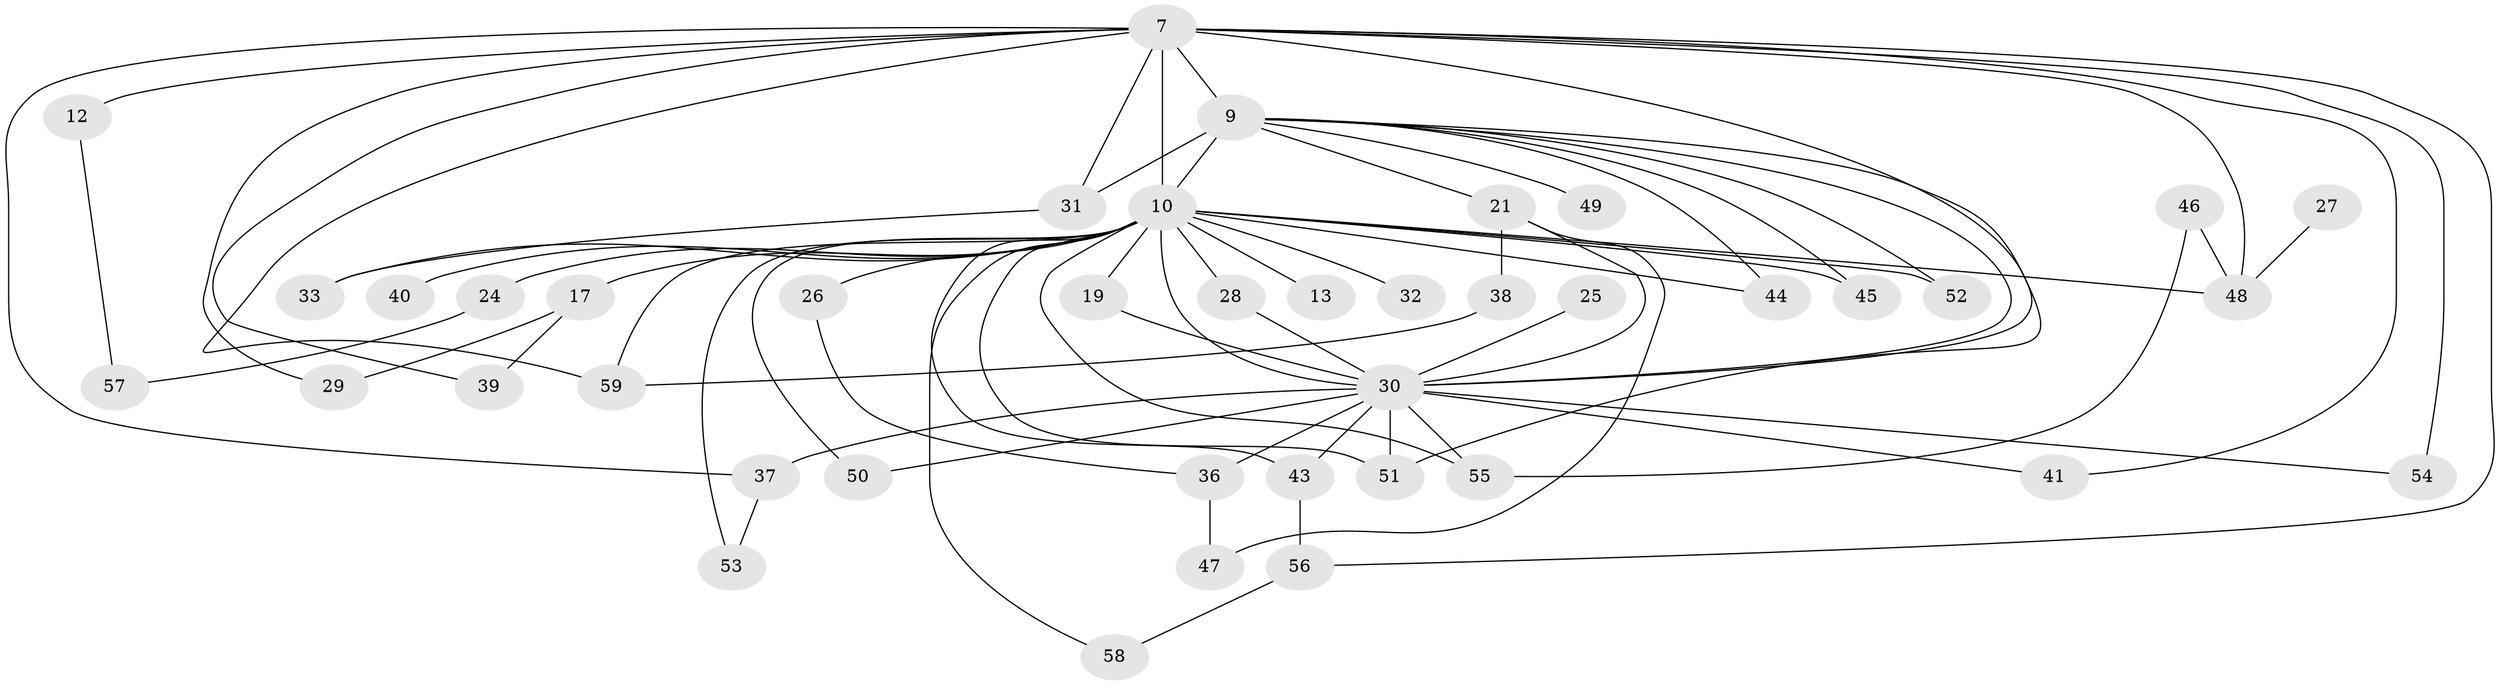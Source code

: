 // original degree distribution, {20: 0.01694915254237288, 19: 0.01694915254237288, 16: 0.05084745762711865, 17: 0.01694915254237288, 13: 0.03389830508474576, 15: 0.03389830508474576, 3: 0.23728813559322035, 2: 0.5084745762711864, 5: 0.01694915254237288, 7: 0.01694915254237288, 4: 0.05084745762711865}
// Generated by graph-tools (version 1.1) at 2025/46/03/04/25 21:46:55]
// undirected, 41 vertices, 71 edges
graph export_dot {
graph [start="1"]
  node [color=gray90,style=filled];
  7 [super="+3"];
  9 [super="+5"];
  10 [super="+8+4"];
  12;
  13;
  17 [super="+14"];
  19;
  21;
  24 [super="+20"];
  25 [super="+18"];
  26;
  27;
  28;
  29;
  30 [super="+22+6"];
  31;
  32;
  33;
  36;
  37;
  38;
  39;
  40;
  41;
  43 [super="+11"];
  44;
  45;
  46;
  47;
  48 [super="+15+42"];
  49;
  50;
  51 [super="+23"];
  52;
  53;
  54 [super="+35"];
  55 [super="+34"];
  56;
  57;
  58;
  59 [super="+16"];
  7 -- 9 [weight=4];
  7 -- 10 [weight=8];
  7 -- 12 [weight=2];
  7 -- 37;
  7 -- 39;
  7 -- 41;
  7 -- 54 [weight=2];
  7 -- 59 [weight=2];
  7 -- 56;
  7 -- 29;
  7 -- 31;
  7 -- 48;
  7 -- 30 [weight=5];
  9 -- 10 [weight=8];
  9 -- 21;
  9 -- 31;
  9 -- 44;
  9 -- 45;
  9 -- 49;
  9 -- 52;
  9 -- 30 [weight=4];
  9 -- 51;
  10 -- 40 [weight=2];
  10 -- 50;
  10 -- 53;
  10 -- 32 [weight=2];
  10 -- 44;
  10 -- 45;
  10 -- 58;
  10 -- 24 [weight=3];
  10 -- 59;
  10 -- 43;
  10 -- 13;
  10 -- 17 [weight=3];
  10 -- 19;
  10 -- 26 [weight=2];
  10 -- 28;
  10 -- 30 [weight=9];
  10 -- 33;
  10 -- 48 [weight=3];
  10 -- 51;
  10 -- 52;
  10 -- 55;
  12 -- 57;
  17 -- 29;
  17 -- 39;
  19 -- 30;
  21 -- 38;
  21 -- 47;
  21 -- 30;
  24 -- 57;
  25 -- 30 [weight=2];
  26 -- 36;
  27 -- 48;
  28 -- 30;
  30 -- 36;
  30 -- 37;
  30 -- 41;
  30 -- 43 [weight=2];
  30 -- 50;
  30 -- 54;
  30 -- 55 [weight=2];
  30 -- 51;
  31 -- 33;
  36 -- 47;
  37 -- 53;
  38 -- 59;
  43 -- 56;
  46 -- 55;
  46 -- 48;
  56 -- 58;
}
